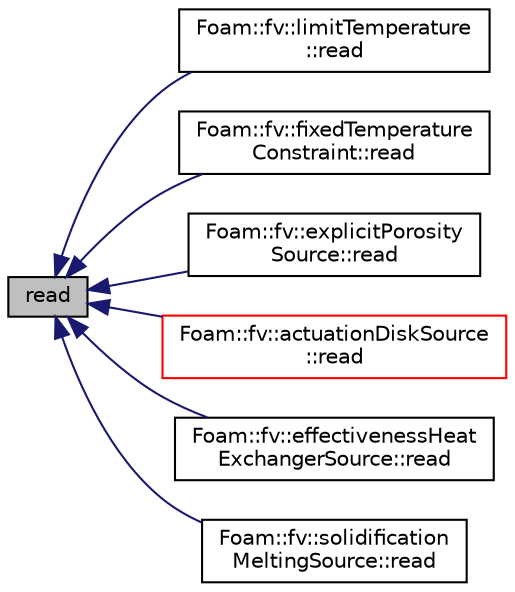 digraph "read"
{
  bgcolor="transparent";
  edge [fontname="Helvetica",fontsize="10",labelfontname="Helvetica",labelfontsize="10"];
  node [fontname="Helvetica",fontsize="10",shape=record];
  rankdir="LR";
  Node1 [label="read",height=0.2,width=0.4,color="black", fillcolor="grey75", style="filled", fontcolor="black"];
  Node1 -> Node2 [dir="back",color="midnightblue",fontsize="10",style="solid",fontname="Helvetica"];
  Node2 [label="Foam::fv::limitTemperature\l::read",height=0.2,width=0.4,color="black",URL="$a01317.html#a6ce0c64db98eb6144d363dbfc86104eb",tooltip="Read dictionary. "];
  Node1 -> Node3 [dir="back",color="midnightblue",fontsize="10",style="solid",fontname="Helvetica"];
  Node3 [label="Foam::fv::fixedTemperature\lConstraint::read",height=0.2,width=0.4,color="black",URL="$a00826.html#a6ce0c64db98eb6144d363dbfc86104eb",tooltip="Read dictionary. "];
  Node1 -> Node4 [dir="back",color="midnightblue",fontsize="10",style="solid",fontname="Helvetica"];
  Node4 [label="Foam::fv::explicitPorosity\lSource::read",height=0.2,width=0.4,color="black",URL="$a00680.html#a6ce0c64db98eb6144d363dbfc86104eb",tooltip="Read dictionary. "];
  Node1 -> Node5 [dir="back",color="midnightblue",fontsize="10",style="solid",fontname="Helvetica"];
  Node5 [label="Foam::fv::actuationDiskSource\l::read",height=0.2,width=0.4,color="red",URL="$a00018.html#a6ce0c64db98eb6144d363dbfc86104eb",tooltip="Read dictionary. "];
  Node1 -> Node6 [dir="back",color="midnightblue",fontsize="10",style="solid",fontname="Helvetica"];
  Node6 [label="Foam::fv::effectivenessHeat\lExchangerSource::read",height=0.2,width=0.4,color="black",URL="$a00617.html#a6ce0c64db98eb6144d363dbfc86104eb",tooltip="Read dictionary. "];
  Node1 -> Node7 [dir="back",color="midnightblue",fontsize="10",style="solid",fontname="Helvetica"];
  Node7 [label="Foam::fv::solidification\lMeltingSource::read",height=0.2,width=0.4,color="black",URL="$a02356.html#a6ce0c64db98eb6144d363dbfc86104eb",tooltip="Read source dictionary. "];
}
